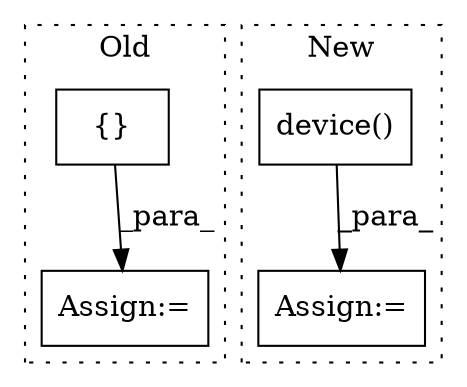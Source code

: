 digraph G {
subgraph cluster0 {
1 [label="{}" a="59" s="2193,2275" l="12,0" shape="box"];
3 [label="Assign:=" a="68" s="2182" l="3" shape="box"];
label = "Old";
style="dotted";
}
subgraph cluster1 {
2 [label="device()" a="75" s="2808,2852" l="13,1" shape="box"];
4 [label="Assign:=" a="68" s="2805" l="3" shape="box"];
label = "New";
style="dotted";
}
1 -> 3 [label="_para_"];
2 -> 4 [label="_para_"];
}